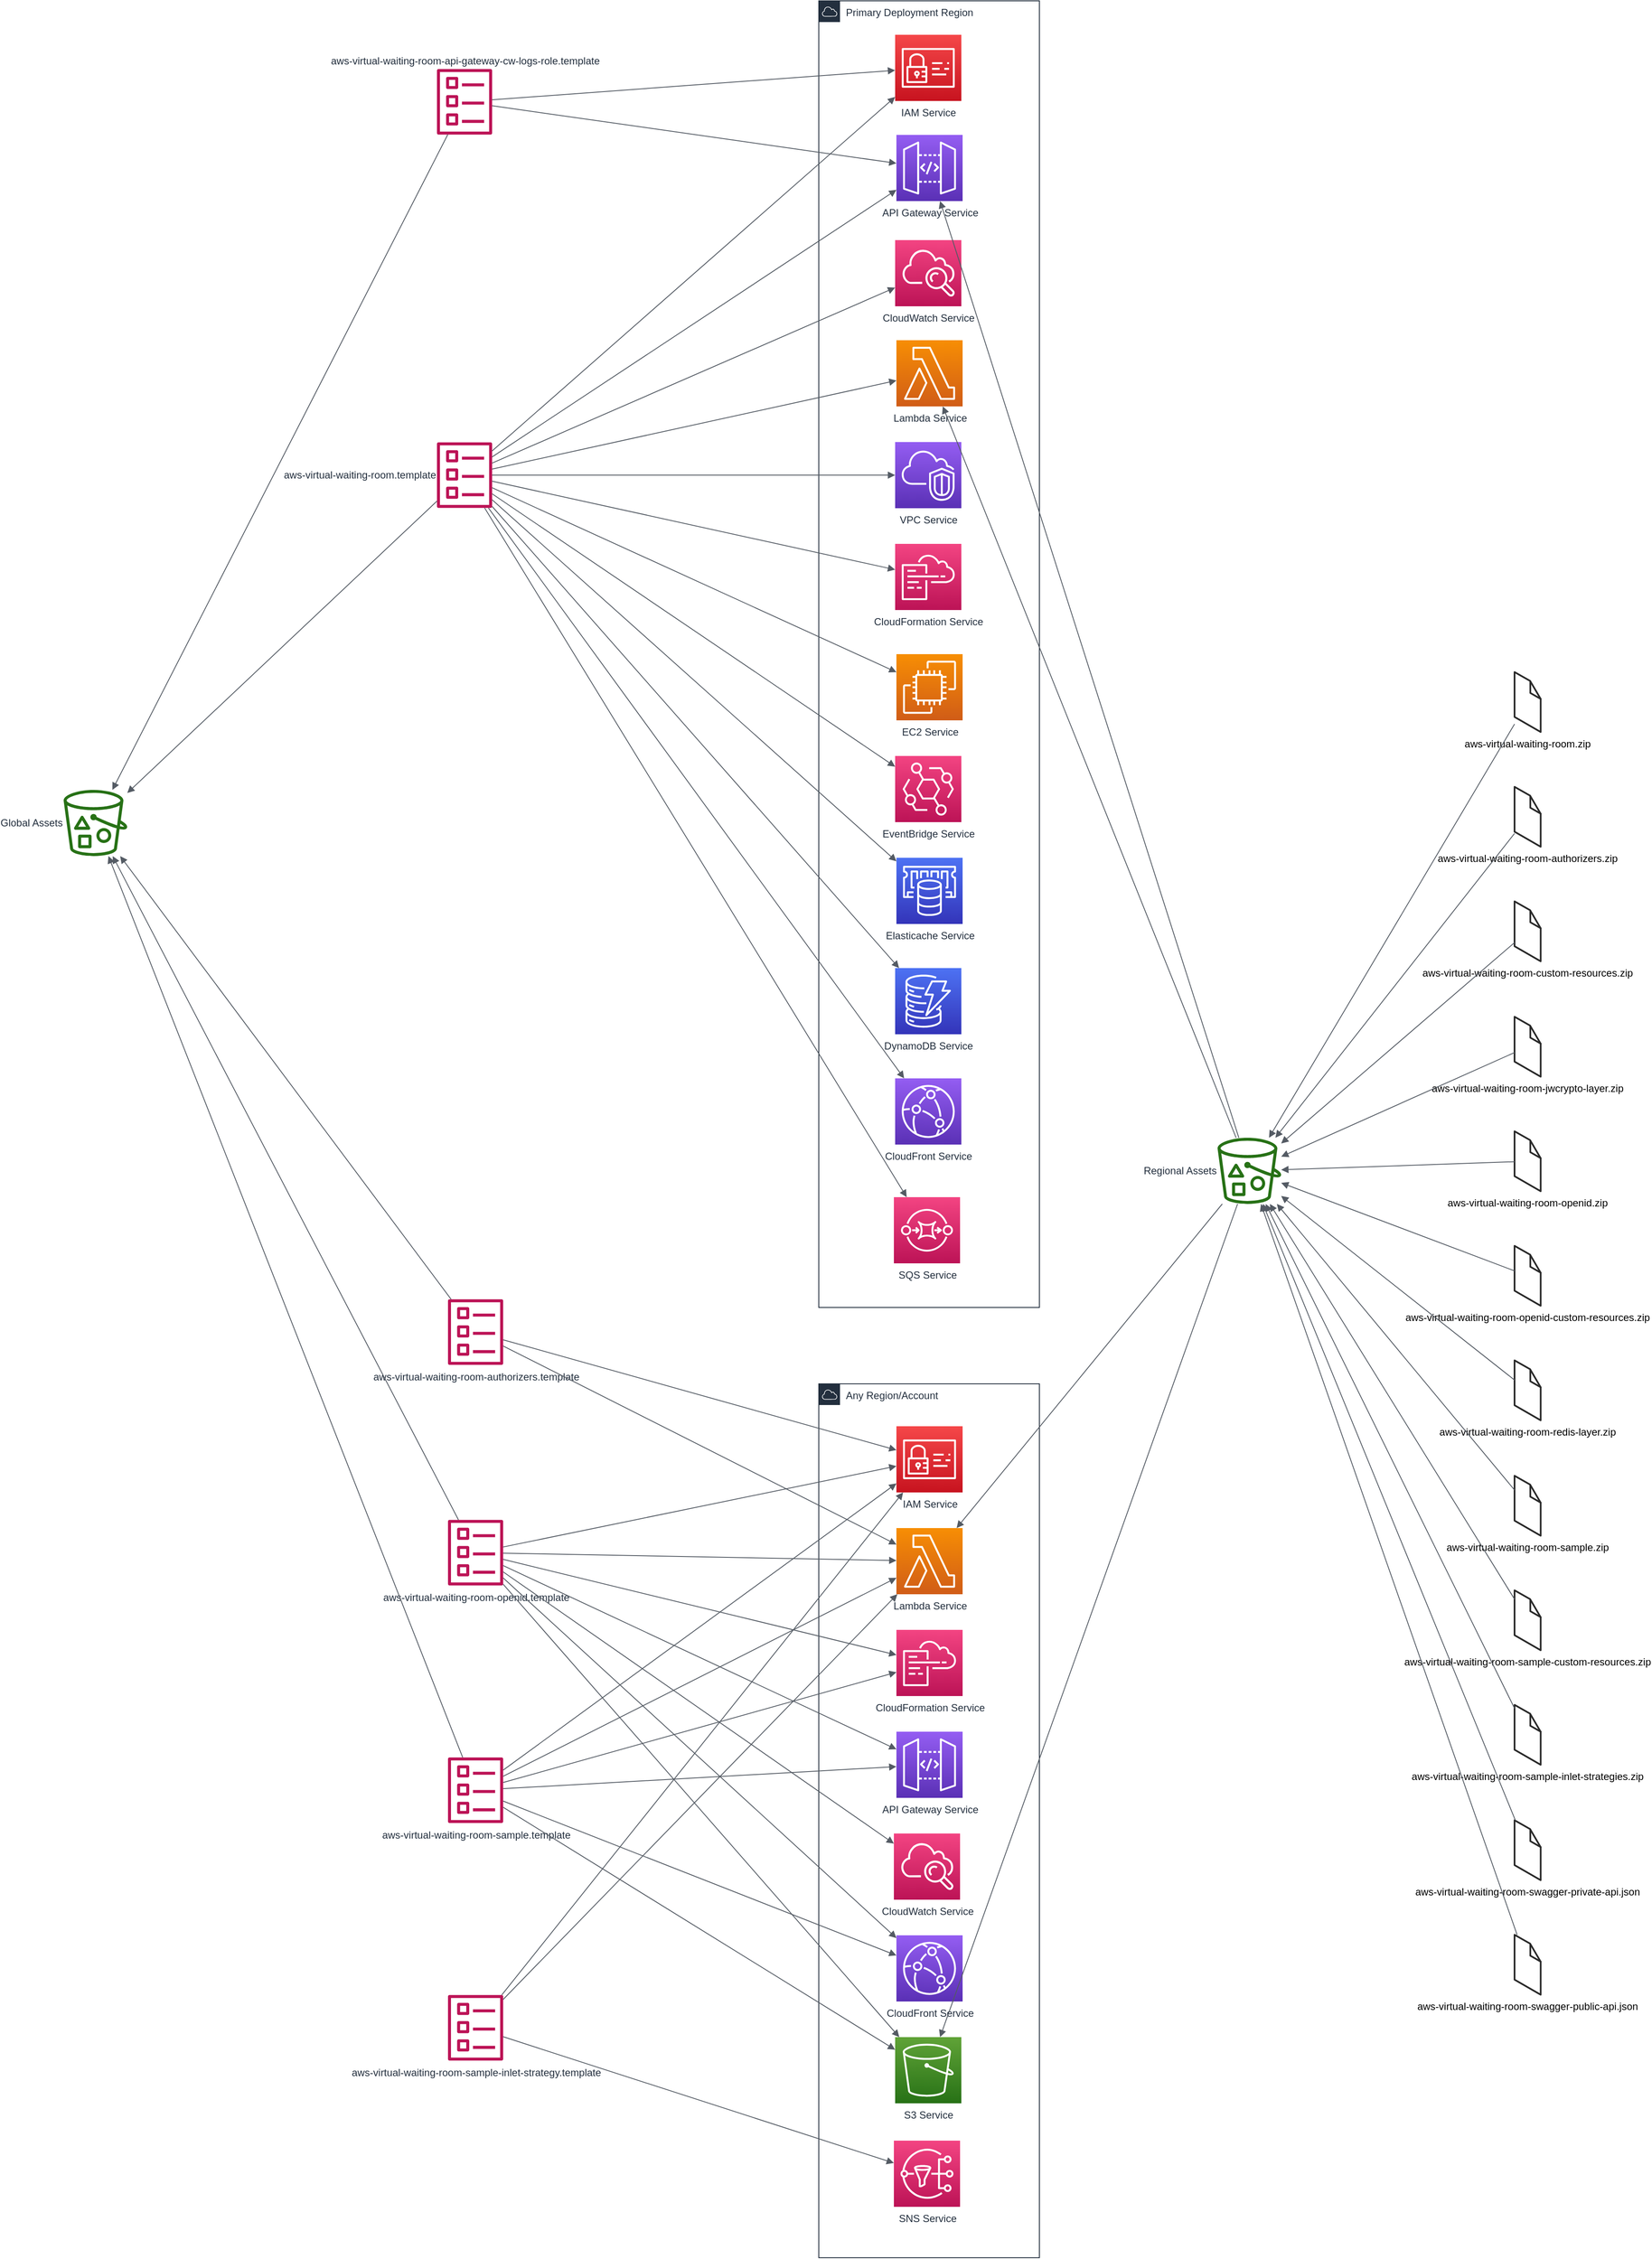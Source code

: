 <mxfile version="14.6.13" type="device"><diagram id="6mvJEmxEHPQ6-Gb03OOz" name="Page-1"><mxGraphModel dx="4423" dy="2526" grid="1" gridSize="10" guides="1" tooltips="1" connect="1" arrows="1" fold="1" page="1" pageScale="1" pageWidth="1100" pageHeight="850" math="0" shadow="0"><root><mxCell id="0"/><mxCell id="1" parent="0"/><mxCell id="RW__C3gXVxFa4x4_dw3Q-22" value="Any Region/Account" style="points=[[0,0],[0.25,0],[0.5,0],[0.75,0],[1,0],[1,0.25],[1,0.5],[1,0.75],[1,1],[0.75,1],[0.5,1],[0.25,1],[0,1],[0,0.75],[0,0.5],[0,0.25]];outlineConnect=0;gradientColor=none;html=1;whiteSpace=wrap;fontSize=12;fontStyle=0;shape=mxgraph.aws4.group;grIcon=mxgraph.aws4.group_aws_cloud;strokeColor=#232F3E;fillColor=none;verticalAlign=top;align=left;spacingLeft=30;fontColor=#232F3E;dashed=0;" parent="1" vertex="1"><mxGeometry x="-470" y="1590" width="260" height="1030" as="geometry"/></mxCell><mxCell id="_yQZe_ZCthqxXc91QuTL-51" value="Primary Deployment Region" style="points=[[0,0],[0.25,0],[0.5,0],[0.75,0],[1,0],[1,0.25],[1,0.5],[1,0.75],[1,1],[0.75,1],[0.5,1],[0.25,1],[0,1],[0,0.75],[0,0.5],[0,0.25]];outlineConnect=0;gradientColor=none;html=1;whiteSpace=wrap;fontSize=12;fontStyle=0;shape=mxgraph.aws4.group;grIcon=mxgraph.aws4.group_aws_cloud;strokeColor=#232F3E;fillColor=none;verticalAlign=top;align=left;spacingLeft=30;fontColor=#232F3E;dashed=0;" parent="1" vertex="1"><mxGeometry x="-470" y="-40" width="260" height="1540" as="geometry"/></mxCell><mxCell id="_yQZe_ZCthqxXc91QuTL-17" value="Regional Assets" style="outlineConnect=0;fontColor=#232F3E;gradientColor=none;fillColor=#277116;strokeColor=none;dashed=0;verticalLabelPosition=middle;verticalAlign=middle;align=right;html=1;fontSize=12;fontStyle=0;aspect=fixed;pointerEvents=1;shape=mxgraph.aws4.bucket_with_objects;labelPosition=left;" parent="1" vertex="1"><mxGeometry y="1300" width="75" height="78" as="geometry"/></mxCell><mxCell id="_yQZe_ZCthqxXc91QuTL-19" value="aws-virtual-waiting-room-api-gateway-cw-logs-role.template" style="outlineConnect=0;fontColor=#232F3E;gradientColor=none;fillColor=#BC1356;strokeColor=none;dashed=0;verticalLabelPosition=top;verticalAlign=bottom;align=center;html=1;fontSize=12;fontStyle=0;aspect=fixed;pointerEvents=1;shape=mxgraph.aws4.template;labelPosition=center;" parent="1" vertex="1"><mxGeometry x="-920" y="40" width="65" height="78" as="geometry"/></mxCell><mxCell id="_yQZe_ZCthqxXc91QuTL-20" value="aws-virtual-waiting-room.template" style="outlineConnect=0;fontColor=#232F3E;gradientColor=none;fillColor=#BC1356;strokeColor=none;dashed=0;verticalLabelPosition=middle;verticalAlign=middle;align=right;html=1;fontSize=12;fontStyle=0;aspect=fixed;pointerEvents=1;shape=mxgraph.aws4.template;labelPosition=left;" parent="1" vertex="1"><mxGeometry x="-920" y="480" width="65" height="78" as="geometry"/></mxCell><mxCell id="_yQZe_ZCthqxXc91QuTL-21" value="aws-virtual-waiting-room-authorizers.template" style="outlineConnect=0;fontColor=#232F3E;gradientColor=none;fillColor=#BC1356;strokeColor=none;dashed=0;verticalLabelPosition=bottom;verticalAlign=top;align=center;html=1;fontSize=12;fontStyle=0;aspect=fixed;pointerEvents=1;shape=mxgraph.aws4.template;" parent="1" vertex="1"><mxGeometry x="-907" y="1490" width="65" height="78" as="geometry"/></mxCell><mxCell id="_yQZe_ZCthqxXc91QuTL-22" value="aws-virtual-waiting-room-openid.template" style="outlineConnect=0;fontColor=#232F3E;gradientColor=none;fillColor=#BC1356;strokeColor=none;dashed=0;verticalLabelPosition=bottom;verticalAlign=top;align=center;html=1;fontSize=12;fontStyle=0;aspect=fixed;pointerEvents=1;shape=mxgraph.aws4.template;" parent="1" vertex="1"><mxGeometry x="-907" y="1750" width="65" height="78" as="geometry"/></mxCell><mxCell id="_yQZe_ZCthqxXc91QuTL-23" value="aws-virtual-waiting-room-sample.template" style="outlineConnect=0;fontColor=#232F3E;gradientColor=none;fillColor=#BC1356;strokeColor=none;dashed=0;verticalLabelPosition=bottom;verticalAlign=top;align=center;html=1;fontSize=12;fontStyle=0;aspect=fixed;pointerEvents=1;shape=mxgraph.aws4.template;" parent="1" vertex="1"><mxGeometry x="-907" y="2030" width="65" height="78" as="geometry"/></mxCell><mxCell id="_yQZe_ZCthqxXc91QuTL-29" value="aws-virtual-waiting-room.zip" style="verticalLabelPosition=bottom;html=1;verticalAlign=top;strokeWidth=1;align=center;outlineConnect=0;dashed=0;outlineConnect=0;shape=mxgraph.aws3d.file;aspect=fixed;strokeColor=#292929;labelPosition=center;" parent="1" vertex="1"><mxGeometry x="350.0" y="751.1" width="30.8" height="70.6" as="geometry"/></mxCell><mxCell id="_yQZe_ZCthqxXc91QuTL-30" value="aws-virtual-waiting-room-custom-resources.zip" style="verticalLabelPosition=bottom;html=1;verticalAlign=top;strokeWidth=1;align=center;outlineConnect=0;dashed=0;outlineConnect=0;shape=mxgraph.aws3d.file;aspect=fixed;strokeColor=#292929;labelPosition=center;" parent="1" vertex="1"><mxGeometry x="350.0" y="1021.4" width="30.8" height="70.6" as="geometry"/></mxCell><mxCell id="_yQZe_ZCthqxXc91QuTL-31" value="aws-virtual-waiting-room-authorizers.zip" style="verticalLabelPosition=bottom;html=1;verticalAlign=top;strokeWidth=1;align=center;outlineConnect=0;dashed=0;outlineConnect=0;shape=mxgraph.aws3d.file;aspect=fixed;strokeColor=#292929;labelPosition=center;" parent="1" vertex="1"><mxGeometry x="350.0" y="886.4" width="30.8" height="70.6" as="geometry"/></mxCell><mxCell id="_yQZe_ZCthqxXc91QuTL-32" value="aws-virtual-waiting-room-jwcrypto-layer.zip" style="verticalLabelPosition=bottom;html=1;verticalAlign=top;strokeWidth=1;align=center;outlineConnect=0;dashed=0;outlineConnect=0;shape=mxgraph.aws3d.file;aspect=fixed;strokeColor=#292929;labelPosition=center;" parent="1" vertex="1"><mxGeometry x="350.0" y="1157.4" width="30.8" height="70.6" as="geometry"/></mxCell><mxCell id="_yQZe_ZCthqxXc91QuTL-34" value="" style="html=1;endArrow=block;elbow=vertical;startArrow=none;endFill=1;strokeColor=#545B64;rounded=0;jumpStyle=none;" parent="1" source="_yQZe_ZCthqxXc91QuTL-29" target="_yQZe_ZCthqxXc91QuTL-17" edge="1"><mxGeometry width="100" relative="1" as="geometry"><mxPoint x="188" y="1022" as="sourcePoint"/><mxPoint x="288" y="1022" as="targetPoint"/></mxGeometry></mxCell><mxCell id="_yQZe_ZCthqxXc91QuTL-35" value="" style="html=1;endArrow=block;elbow=vertical;startArrow=none;endFill=1;strokeColor=#545B64;rounded=0;jumpStyle=none;" parent="1" source="_yQZe_ZCthqxXc91QuTL-31" target="_yQZe_ZCthqxXc91QuTL-17" edge="1"><mxGeometry width="100" relative="1" as="geometry"><mxPoint x="286.2" y="910.0" as="sourcePoint"/><mxPoint x="503.8" y="1019.475" as="targetPoint"/></mxGeometry></mxCell><mxCell id="_yQZe_ZCthqxXc91QuTL-37" value="" style="html=1;endArrow=block;elbow=vertical;startArrow=none;endFill=1;strokeColor=#545B64;rounded=0;" parent="1" source="_yQZe_ZCthqxXc91QuTL-30" target="_yQZe_ZCthqxXc91QuTL-17" edge="1"><mxGeometry width="100" relative="1" as="geometry"><mxPoint x="188" y="1022" as="sourcePoint"/><mxPoint x="288" y="1022" as="targetPoint"/></mxGeometry></mxCell><mxCell id="_yQZe_ZCthqxXc91QuTL-38" value="" style="html=1;endArrow=block;elbow=vertical;startArrow=none;endFill=1;strokeColor=#545B64;rounded=0;" parent="1" source="_yQZe_ZCthqxXc91QuTL-32" target="_yQZe_ZCthqxXc91QuTL-17" edge="1"><mxGeometry width="100" relative="1" as="geometry"><mxPoint x="188" y="1022" as="sourcePoint"/><mxPoint x="288" y="1022" as="targetPoint"/></mxGeometry></mxCell><mxCell id="_yQZe_ZCthqxXc91QuTL-39" value="" style="html=1;endArrow=block;elbow=vertical;startArrow=none;endFill=1;strokeColor=#545B64;rounded=0;" parent="1" source="_yQZe_ZCthqxXc91QuTL-19" target="_yQZe_ZCthqxXc91QuTL-7" edge="1"><mxGeometry width="100" relative="1" as="geometry"><mxPoint x="-530" y="310" as="sourcePoint"/><mxPoint x="-430" y="310" as="targetPoint"/></mxGeometry></mxCell><mxCell id="_yQZe_ZCthqxXc91QuTL-42" value="" style="html=1;endArrow=block;elbow=vertical;startArrow=none;endFill=1;strokeColor=#545B64;rounded=0;" parent="1" source="_yQZe_ZCthqxXc91QuTL-21" target="_yQZe_ZCthqxXc91QuTL-9" edge="1"><mxGeometry width="100" relative="1" as="geometry"><mxPoint x="-432" y="900" as="sourcePoint"/><mxPoint x="-332" y="900" as="targetPoint"/></mxGeometry></mxCell><mxCell id="_yQZe_ZCthqxXc91QuTL-6" value="DynamoDB Service" style="outlineConnect=0;fontColor=#232F3E;gradientColor=#4D72F3;gradientDirection=north;fillColor=#3334B9;strokeColor=#ffffff;dashed=0;verticalLabelPosition=bottom;verticalAlign=top;align=center;html=1;fontSize=12;fontStyle=0;aspect=fixed;shape=mxgraph.aws4.resourceIcon;resIcon=mxgraph.aws4.dynamodb;" parent="1" vertex="1"><mxGeometry x="-380" y="1100" width="78" height="78" as="geometry"/></mxCell><mxCell id="_yQZe_ZCthqxXc91QuTL-7" value="IAM Service" style="outlineConnect=0;fontColor=#232F3E;gradientColor=#F54749;gradientDirection=north;fillColor=#C7131F;strokeColor=#ffffff;dashed=0;verticalLabelPosition=bottom;verticalAlign=top;align=center;html=1;fontSize=12;fontStyle=0;aspect=fixed;shape=mxgraph.aws4.resourceIcon;resIcon=mxgraph.aws4.identity_and_access_management;" parent="1" vertex="1"><mxGeometry x="-380" width="78" height="78" as="geometry"/></mxCell><mxCell id="_yQZe_ZCthqxXc91QuTL-8" value="API Gateway Service" style="outlineConnect=0;fontColor=#232F3E;gradientColor=#945DF2;gradientDirection=north;fillColor=#5A30B5;strokeColor=#ffffff;dashed=0;verticalLabelPosition=bottom;verticalAlign=top;align=center;html=1;fontSize=12;fontStyle=0;aspect=fixed;shape=mxgraph.aws4.resourceIcon;resIcon=mxgraph.aws4.api_gateway;" parent="1" vertex="1"><mxGeometry x="-378.5" y="2000" width="78" height="78" as="geometry"/></mxCell><mxCell id="_yQZe_ZCthqxXc91QuTL-9" value="Lambda Service" style="outlineConnect=0;fontColor=#232F3E;gradientColor=#F78E04;gradientDirection=north;fillColor=#D05C17;strokeColor=#ffffff;dashed=0;verticalLabelPosition=bottom;verticalAlign=top;align=center;html=1;fontSize=12;fontStyle=0;aspect=fixed;shape=mxgraph.aws4.resourceIcon;resIcon=mxgraph.aws4.lambda;" parent="1" vertex="1"><mxGeometry x="-378.5" y="1760" width="78" height="78" as="geometry"/></mxCell><mxCell id="_yQZe_ZCthqxXc91QuTL-10" value="CloudWatch Service" style="outlineConnect=0;fontColor=#232F3E;gradientColor=#F34482;gradientDirection=north;fillColor=#BC1356;strokeColor=#ffffff;dashed=0;verticalLabelPosition=bottom;verticalAlign=top;align=center;html=1;fontSize=12;fontStyle=0;aspect=fixed;shape=mxgraph.aws4.resourceIcon;resIcon=mxgraph.aws4.cloudwatch;" parent="1" vertex="1"><mxGeometry x="-381.5" y="2120" width="78" height="78" as="geometry"/></mxCell><mxCell id="_yQZe_ZCthqxXc91QuTL-11" value="CloudFront Service" style="outlineConnect=0;fontColor=#232F3E;gradientColor=#945DF2;gradientDirection=north;fillColor=#5A30B5;strokeColor=#ffffff;dashed=0;verticalLabelPosition=bottom;verticalAlign=top;align=center;html=1;fontSize=12;fontStyle=0;aspect=fixed;shape=mxgraph.aws4.resourceIcon;resIcon=mxgraph.aws4.cloudfront;" parent="1" vertex="1"><mxGeometry x="-378.5" y="2240" width="78" height="78" as="geometry"/></mxCell><mxCell id="UOUlC-tH0nMzo1ZU6_zE-1" value="" style="html=1;endArrow=block;elbow=vertical;startArrow=none;endFill=1;strokeColor=#545B64;rounded=0;" parent="1" source="_yQZe_ZCthqxXc91QuTL-22" target="_yQZe_ZCthqxXc91QuTL-9" edge="1"><mxGeometry width="100" relative="1" as="geometry"><mxPoint x="-557" y="1001.763" as="sourcePoint"/><mxPoint x="-272" y="1113.684" as="targetPoint"/></mxGeometry></mxCell><mxCell id="UOUlC-tH0nMzo1ZU6_zE-2" value="" style="html=1;endArrow=block;elbow=vertical;startArrow=none;endFill=1;strokeColor=#545B64;rounded=0;" parent="1" source="_yQZe_ZCthqxXc91QuTL-22" target="_yQZe_ZCthqxXc91QuTL-10" edge="1"><mxGeometry width="100" relative="1" as="geometry"><mxPoint x="-557" y="1088.944" as="sourcePoint"/><mxPoint x="-272" y="913.067" as="targetPoint"/></mxGeometry></mxCell><mxCell id="UOUlC-tH0nMzo1ZU6_zE-9" value="" style="html=1;endArrow=block;elbow=vertical;startArrow=none;endFill=1;strokeColor=#545B64;rounded=0;" parent="1" source="_yQZe_ZCthqxXc91QuTL-23" target="_yQZe_ZCthqxXc91QuTL-11" edge="1"><mxGeometry width="100" relative="1" as="geometry"><mxPoint x="-557" y="1631.735" as="sourcePoint"/><mxPoint x="-272" y="1655.718" as="targetPoint"/></mxGeometry></mxCell><mxCell id="UOUlC-tH0nMzo1ZU6_zE-10" value="" style="html=1;endArrow=block;elbow=vertical;startArrow=none;endFill=1;strokeColor=#545B64;rounded=0;" parent="1" source="_yQZe_ZCthqxXc91QuTL-23" target="RW__C3gXVxFa4x4_dw3Q-17" edge="1"><mxGeometry width="100" relative="1" as="geometry"><mxPoint x="-557" y="1230.823" as="sourcePoint"/><mxPoint x="-272" y="1246.812" as="targetPoint"/></mxGeometry></mxCell><mxCell id="UOUlC-tH0nMzo1ZU6_zE-11" value="" style="html=1;endArrow=block;elbow=vertical;startArrow=none;endFill=1;strokeColor=#545B64;rounded=0;" parent="1" source="_yQZe_ZCthqxXc91QuTL-23" target="_yQZe_ZCthqxXc91QuTL-9" edge="1"><mxGeometry width="100" relative="1" as="geometry"><mxPoint x="-557" y="1230.823" as="sourcePoint"/><mxPoint x="-272" y="1246.812" as="targetPoint"/></mxGeometry></mxCell><mxCell id="mKtO-BnZuYJnm915uLVF-1" value="Global Assets" style="outlineConnect=0;fontColor=#232F3E;gradientColor=none;fillColor=#277116;strokeColor=none;dashed=0;verticalLabelPosition=middle;verticalAlign=middle;align=right;html=1;fontSize=12;fontStyle=0;aspect=fixed;pointerEvents=1;shape=mxgraph.aws4.bucket_with_objects;labelPosition=left;" parent="1" vertex="1"><mxGeometry x="-1360" y="890" width="75" height="78" as="geometry"/></mxCell><mxCell id="mKtO-BnZuYJnm915uLVF-2" value="API Gateway Service" style="outlineConnect=0;fontColor=#232F3E;gradientColor=#945DF2;gradientDirection=north;fillColor=#5A30B5;strokeColor=#ffffff;dashed=0;verticalLabelPosition=bottom;verticalAlign=top;align=center;html=1;fontSize=12;fontStyle=0;aspect=fixed;shape=mxgraph.aws4.resourceIcon;resIcon=mxgraph.aws4.api_gateway;" parent="1" vertex="1"><mxGeometry x="-378.5" y="118" width="78" height="78" as="geometry"/></mxCell><mxCell id="mKtO-BnZuYJnm915uLVF-3" value="" style="html=1;endArrow=block;elbow=vertical;startArrow=none;endFill=1;strokeColor=#545B64;rounded=0;" parent="1" source="_yQZe_ZCthqxXc91QuTL-19" target="mKtO-BnZuYJnm915uLVF-2" edge="1"><mxGeometry width="100" relative="1" as="geometry"><mxPoint x="-845" y="87.216" as="sourcePoint"/><mxPoint x="-370" y="61.141" as="targetPoint"/></mxGeometry></mxCell><mxCell id="mKtO-BnZuYJnm915uLVF-4" value="CloudWatch Service" style="outlineConnect=0;fontColor=#232F3E;gradientColor=#F34482;gradientDirection=north;fillColor=#BC1356;strokeColor=#ffffff;dashed=0;verticalLabelPosition=bottom;verticalAlign=top;align=center;html=1;fontSize=12;fontStyle=0;aspect=fixed;shape=mxgraph.aws4.resourceIcon;resIcon=mxgraph.aws4.cloudwatch;" parent="1" vertex="1"><mxGeometry x="-380" y="242" width="78" height="78" as="geometry"/></mxCell><mxCell id="mKtO-BnZuYJnm915uLVF-5" value="" style="html=1;endArrow=block;elbow=vertical;startArrow=none;endFill=1;strokeColor=#545B64;rounded=0;" parent="1" source="_yQZe_ZCthqxXc91QuTL-20" target="mKtO-BnZuYJnm915uLVF-4" edge="1"><mxGeometry width="100" relative="1" as="geometry"><mxPoint x="-830" y="150.004" as="sourcePoint"/><mxPoint x="-329.08" y="714.95" as="targetPoint"/></mxGeometry></mxCell><mxCell id="mKtO-BnZuYJnm915uLVF-6" value="" style="html=1;endArrow=block;elbow=vertical;startArrow=none;endFill=1;strokeColor=#545B64;rounded=0;" parent="1" source="_yQZe_ZCthqxXc91QuTL-20" target="_yQZe_ZCthqxXc91QuTL-7" edge="1"><mxGeometry width="100" relative="1" as="geometry"><mxPoint x="-845" y="295.654" as="sourcePoint"/><mxPoint x="-344.08" y="860.6" as="targetPoint"/></mxGeometry></mxCell><mxCell id="mKtO-BnZuYJnm915uLVF-7" value="Lambda Service" style="outlineConnect=0;fontColor=#232F3E;gradientColor=#F78E04;gradientDirection=north;fillColor=#D05C17;strokeColor=#ffffff;dashed=0;verticalLabelPosition=bottom;verticalAlign=top;align=center;html=1;fontSize=12;fontStyle=0;aspect=fixed;shape=mxgraph.aws4.resourceIcon;resIcon=mxgraph.aws4.lambda;" parent="1" vertex="1"><mxGeometry x="-378.5" y="360" width="78" height="78" as="geometry"/></mxCell><mxCell id="mKtO-BnZuYJnm915uLVF-8" value="" style="html=1;endArrow=block;elbow=vertical;startArrow=none;endFill=1;strokeColor=#545B64;rounded=0;" parent="1" source="_yQZe_ZCthqxXc91QuTL-20" target="mKtO-BnZuYJnm915uLVF-7" edge="1"><mxGeometry width="100" relative="1" as="geometry"><mxPoint x="-855" y="251.453" as="sourcePoint"/><mxPoint x="-370" y="288.057" as="targetPoint"/></mxGeometry></mxCell><mxCell id="mKtO-BnZuYJnm915uLVF-9" value="VPC Service" style="points=[[0,0,0],[0.25,0,0],[0.5,0,0],[0.75,0,0],[1,0,0],[0,1,0],[0.25,1,0],[0.5,1,0],[0.75,1,0],[1,1,0],[0,0.25,0],[0,0.5,0],[0,0.75,0],[1,0.25,0],[1,0.5,0],[1,0.75,0]];outlineConnect=0;fontColor=#232F3E;gradientColor=#945DF2;gradientDirection=north;fillColor=#5A30B5;strokeColor=#ffffff;dashed=0;verticalLabelPosition=bottom;verticalAlign=top;align=center;html=1;fontSize=12;fontStyle=0;aspect=fixed;shape=mxgraph.aws4.resourceIcon;resIcon=mxgraph.aws4.vpc;" parent="1" vertex="1"><mxGeometry x="-380" y="480" width="78" height="78" as="geometry"/></mxCell><mxCell id="mKtO-BnZuYJnm915uLVF-10" value="" style="html=1;endArrow=block;elbow=vertical;startArrow=none;endFill=1;strokeColor=#545B64;rounded=0;" parent="1" source="_yQZe_ZCthqxXc91QuTL-20" target="mKtO-BnZuYJnm915uLVF-9" edge="1"><mxGeometry width="100" relative="1" as="geometry"><mxPoint x="-855" y="258.319" as="sourcePoint"/><mxPoint x="-368.5" y="397.817" as="targetPoint"/></mxGeometry></mxCell><mxCell id="mKtO-BnZuYJnm915uLVF-11" value="CloudFormation Service" style="points=[[0,0,0],[0.25,0,0],[0.5,0,0],[0.75,0,0],[1,0,0],[0,1,0],[0.25,1,0],[0.5,1,0],[0.75,1,0],[1,1,0],[0,0.25,0],[0,0.5,0],[0,0.75,0],[1,0.25,0],[1,0.5,0],[1,0.75,0]];points=[[0,0,0],[0.25,0,0],[0.5,0,0],[0.75,0,0],[1,0,0],[0,1,0],[0.25,1,0],[0.5,1,0],[0.75,1,0],[1,1,0],[0,0.25,0],[0,0.5,0],[0,0.75,0],[1,0.25,0],[1,0.5,0],[1,0.75,0]];outlineConnect=0;fontColor=#232F3E;gradientColor=#F34482;gradientDirection=north;fillColor=#BC1356;strokeColor=#ffffff;dashed=0;verticalLabelPosition=bottom;verticalAlign=top;align=center;html=1;fontSize=12;fontStyle=0;aspect=fixed;shape=mxgraph.aws4.resourceIcon;resIcon=mxgraph.aws4.cloudformation;" parent="1" vertex="1"><mxGeometry x="-380" y="600" width="78" height="78" as="geometry"/></mxCell><mxCell id="mKtO-BnZuYJnm915uLVF-12" value="" style="html=1;endArrow=block;elbow=vertical;startArrow=none;endFill=1;strokeColor=#545B64;rounded=0;" parent="1" source="_yQZe_ZCthqxXc91QuTL-20" target="mKtO-BnZuYJnm915uLVF-11" edge="1"><mxGeometry width="100" relative="1" as="geometry"><mxPoint x="-855" y="265.352" as="sourcePoint"/><mxPoint x="-370" y="509.377" as="targetPoint"/></mxGeometry></mxCell><mxCell id="mKtO-BnZuYJnm915uLVF-14" value="" style="html=1;endArrow=block;elbow=vertical;startArrow=none;endFill=1;strokeColor=#545B64;rounded=0;" parent="1" source="_yQZe_ZCthqxXc91QuTL-20" target="RW__C3gXVxFa4x4_dw3Q-13" edge="1"><mxGeometry width="100" relative="1" as="geometry"><mxPoint x="-855" y="272.36" as="sourcePoint"/><mxPoint x="-380" y="730.753" as="targetPoint"/></mxGeometry></mxCell><mxCell id="mKtO-BnZuYJnm915uLVF-15" value="EventBridge Service" style="points=[[0,0,0],[0.25,0,0],[0.5,0,0],[0.75,0,0],[1,0,0],[0,1,0],[0.25,1,0],[0.5,1,0],[0.75,1,0],[1,1,0],[0,0.25,0],[0,0.5,0],[0,0.75,0],[1,0.25,0],[1,0.5,0],[1,0.75,0]];outlineConnect=0;fontColor=#232F3E;gradientColor=#F34482;gradientDirection=north;fillColor=#BC1356;strokeColor=#ffffff;dashed=0;verticalLabelPosition=bottom;verticalAlign=top;align=center;html=1;fontSize=12;fontStyle=0;aspect=fixed;shape=mxgraph.aws4.resourceIcon;resIcon=mxgraph.aws4.eventbridge;" parent="1" vertex="1"><mxGeometry x="-380" y="850" width="78" height="78" as="geometry"/></mxCell><mxCell id="mKtO-BnZuYJnm915uLVF-16" value="" style="html=1;endArrow=block;elbow=vertical;startArrow=none;endFill=1;strokeColor=#545B64;rounded=0;" parent="1" source="_yQZe_ZCthqxXc91QuTL-20" target="mKtO-BnZuYJnm915uLVF-15" edge="1"><mxGeometry width="100" relative="1" as="geometry"><mxPoint x="-855" y="279.883" as="sourcePoint"/><mxPoint x="-370" y="740.753" as="targetPoint"/></mxGeometry></mxCell><mxCell id="mKtO-BnZuYJnm915uLVF-18" value="" style="html=1;endArrow=block;elbow=vertical;startArrow=none;endFill=1;strokeColor=#545B64;rounded=0;" parent="1" source="_yQZe_ZCthqxXc91QuTL-20" target="RW__C3gXVxFa4x4_dw3Q-8" edge="1"><mxGeometry width="100" relative="1" as="geometry"><mxPoint x="-855" y="286.96" as="sourcePoint"/><mxPoint x="-370.962" y="969.0" as="targetPoint"/></mxGeometry></mxCell><mxCell id="RW__C3gXVxFa4x4_dw3Q-1" value="" style="html=1;endArrow=block;elbow=vertical;startArrow=none;endFill=1;strokeColor=#545B64;rounded=0;" parent="1" source="_yQZe_ZCthqxXc91QuTL-22" target="_yQZe_ZCthqxXc91QuTL-8" edge="1"><mxGeometry width="100" relative="1" as="geometry"><mxPoint x="-832" y="2048.891" as="sourcePoint"/><mxPoint x="-260.5" y="1871.131" as="targetPoint"/></mxGeometry></mxCell><mxCell id="RW__C3gXVxFa4x4_dw3Q-2" value="" style="html=1;endArrow=block;elbow=vertical;startArrow=none;endFill=1;strokeColor=#545B64;rounded=0;" parent="1" source="_yQZe_ZCthqxXc91QuTL-20" target="mKtO-BnZuYJnm915uLVF-2" edge="1"><mxGeometry width="100" relative="1" as="geometry"><mxPoint x="-855" y="237.32" as="sourcePoint"/><mxPoint x="-370" y="63.016" as="targetPoint"/></mxGeometry></mxCell><mxCell id="RW__C3gXVxFa4x4_dw3Q-3" value="CloudFront Service" style="outlineConnect=0;fontColor=#232F3E;gradientColor=#945DF2;gradientDirection=north;fillColor=#5A30B5;strokeColor=#ffffff;dashed=0;verticalLabelPosition=bottom;verticalAlign=top;align=center;html=1;fontSize=12;fontStyle=0;aspect=fixed;shape=mxgraph.aws4.resourceIcon;resIcon=mxgraph.aws4.cloudfront;" parent="1" vertex="1"><mxGeometry x="-380" y="1230" width="78" height="78" as="geometry"/></mxCell><mxCell id="RW__C3gXVxFa4x4_dw3Q-4" value="" style="html=1;endArrow=block;elbow=vertical;startArrow=none;endFill=1;strokeColor=#545B64;rounded=0;" parent="1" source="_yQZe_ZCthqxXc91QuTL-20" target="_yQZe_ZCthqxXc91QuTL-6" edge="1"><mxGeometry width="100" relative="1" as="geometry"><mxPoint x="-859.584" y="287.704" as="sourcePoint"/><mxPoint x="-360.962" y="979.0" as="targetPoint"/></mxGeometry></mxCell><mxCell id="RW__C3gXVxFa4x4_dw3Q-5" value="" style="html=1;endArrow=block;elbow=vertical;startArrow=none;endFill=1;strokeColor=#545B64;rounded=0;" parent="1" source="_yQZe_ZCthqxXc91QuTL-20" target="RW__C3gXVxFa4x4_dw3Q-3" edge="1"><mxGeometry width="100" relative="1" as="geometry"><mxPoint x="-863.568" y="287.704" as="sourcePoint"/><mxPoint x="-355.115" y="1110" as="targetPoint"/></mxGeometry></mxCell><mxCell id="RW__C3gXVxFa4x4_dw3Q-6" value="SQS Service" style="points=[[0,0,0],[0.25,0,0],[0.5,0,0],[0.75,0,0],[1,0,0],[0,1,0],[0.25,1,0],[0.5,1,0],[0.75,1,0],[1,1,0],[0,0.25,0],[0,0.5,0],[0,0.75,0],[1,0.25,0],[1,0.5,0],[1,0.75,0]];outlineConnect=0;fontColor=#232F3E;gradientColor=#F34482;gradientDirection=north;fillColor=#BC1356;strokeColor=#ffffff;dashed=0;verticalLabelPosition=bottom;verticalAlign=top;align=center;html=1;fontSize=12;fontStyle=0;aspect=fixed;shape=mxgraph.aws4.resourceIcon;resIcon=mxgraph.aws4.sqs;" parent="1" vertex="1"><mxGeometry x="-381.5" y="1370" width="78" height="78" as="geometry"/></mxCell><mxCell id="RW__C3gXVxFa4x4_dw3Q-8" value="Elasticache Service" style="points=[[0,0,0],[0.25,0,0],[0.5,0,0],[0.75,0,0],[1,0,0],[0,1,0],[0.25,1,0],[0.5,1,0],[0.75,1,0],[1,1,0],[0,0.25,0],[0,0.5,0],[0,0.75,0],[1,0.25,0],[1,0.5,0],[1,0.75,0]];outlineConnect=0;fontColor=#232F3E;gradientColor=#4D72F3;gradientDirection=north;fillColor=#3334B9;strokeColor=#ffffff;dashed=0;verticalLabelPosition=bottom;verticalAlign=top;align=center;html=1;fontSize=12;fontStyle=0;aspect=fixed;shape=mxgraph.aws4.resourceIcon;resIcon=mxgraph.aws4.elasticache;" parent="1" vertex="1"><mxGeometry x="-378.5" y="970" width="78" height="78" as="geometry"/></mxCell><mxCell id="RW__C3gXVxFa4x4_dw3Q-9" value="" style="html=1;endArrow=block;elbow=vertical;startArrow=none;endFill=1;strokeColor=#545B64;rounded=0;" parent="1" source="_yQZe_ZCthqxXc91QuTL-20" target="RW__C3gXVxFa4x4_dw3Q-6" edge="1"><mxGeometry width="100" relative="1" as="geometry"><mxPoint x="-866.589" y="287.704" as="sourcePoint"/><mxPoint x="-352.071" y="1240" as="targetPoint"/></mxGeometry></mxCell><mxCell id="RW__C3gXVxFa4x4_dw3Q-10" value="IAM Service" style="outlineConnect=0;fontColor=#232F3E;gradientColor=#F54749;gradientDirection=north;fillColor=#C7131F;strokeColor=#ffffff;dashed=0;verticalLabelPosition=bottom;verticalAlign=top;align=center;html=1;fontSize=12;fontStyle=0;aspect=fixed;shape=mxgraph.aws4.resourceIcon;resIcon=mxgraph.aws4.identity_and_access_management;" parent="1" vertex="1"><mxGeometry x="-378.5" y="1640" width="78" height="78" as="geometry"/></mxCell><mxCell id="RW__C3gXVxFa4x4_dw3Q-11" value="" style="html=1;endArrow=block;elbow=vertical;startArrow=none;endFill=1;strokeColor=#545B64;rounded=0;" parent="1" source="_yQZe_ZCthqxXc91QuTL-21" target="RW__C3gXVxFa4x4_dw3Q-10" edge="1"><mxGeometry width="100" relative="1" as="geometry"><mxPoint x="-832.0" y="1874.054" as="sourcePoint"/><mxPoint x="-260.5" y="1962.935" as="targetPoint"/></mxGeometry></mxCell><mxCell id="RW__C3gXVxFa4x4_dw3Q-13" value="EC2 Service" style="points=[[0,0,0],[0.25,0,0],[0.5,0,0],[0.75,0,0],[1,0,0],[0,1,0],[0.25,1,0],[0.5,1,0],[0.75,1,0],[1,1,0],[0,0.25,0],[0,0.5,0],[0,0.75,0],[1,0.25,0],[1,0.5,0],[1,0.75,0]];outlineConnect=0;fontColor=#232F3E;gradientColor=#F78E04;gradientDirection=north;fillColor=#D05C17;strokeColor=#ffffff;dashed=0;verticalLabelPosition=bottom;verticalAlign=top;align=center;html=1;fontSize=12;fontStyle=0;aspect=fixed;shape=mxgraph.aws4.resourceIcon;resIcon=mxgraph.aws4.ec2;" parent="1" vertex="1"><mxGeometry x="-378.5" y="730" width="78" height="78" as="geometry"/></mxCell><mxCell id="RW__C3gXVxFa4x4_dw3Q-14" value="CloudFormation Service" style="points=[[0,0,0],[0.25,0,0],[0.5,0,0],[0.75,0,0],[1,0,0],[0,1,0],[0.25,1,0],[0.5,1,0],[0.75,1,0],[1,1,0],[0,0.25,0],[0,0.5,0],[0,0.75,0],[1,0.25,0],[1,0.5,0],[1,0.75,0]];points=[[0,0,0],[0.25,0,0],[0.5,0,0],[0.75,0,0],[1,0,0],[0,1,0],[0.25,1,0],[0.5,1,0],[0.75,1,0],[1,1,0],[0,0.25,0],[0,0.5,0],[0,0.75,0],[1,0.25,0],[1,0.5,0],[1,0.75,0]];outlineConnect=0;fontColor=#232F3E;gradientColor=#F34482;gradientDirection=north;fillColor=#BC1356;strokeColor=#ffffff;dashed=0;verticalLabelPosition=bottom;verticalAlign=top;align=center;html=1;fontSize=12;fontStyle=0;aspect=fixed;shape=mxgraph.aws4.resourceIcon;resIcon=mxgraph.aws4.cloudformation;" parent="1" vertex="1"><mxGeometry x="-378.5" y="1880" width="78" height="78" as="geometry"/></mxCell><mxCell id="RW__C3gXVxFa4x4_dw3Q-15" value="" style="html=1;endArrow=block;elbow=vertical;startArrow=none;endFill=1;strokeColor=#545B64;rounded=0;" parent="1" source="_yQZe_ZCthqxXc91QuTL-22" target="RW__C3gXVxFa4x4_dw3Q-14" edge="1"><mxGeometry width="100" relative="1" as="geometry"><mxPoint x="-832.0" y="1979.881" as="sourcePoint"/><mxPoint x="-262.0" y="1819.943" as="targetPoint"/></mxGeometry></mxCell><mxCell id="RW__C3gXVxFa4x4_dw3Q-16" value="" style="html=1;endArrow=block;elbow=vertical;startArrow=none;endFill=1;strokeColor=#545B64;rounded=0;" parent="1" source="_yQZe_ZCthqxXc91QuTL-22" target="RW__C3gXVxFa4x4_dw3Q-10" edge="1"><mxGeometry width="100" relative="1" as="geometry"><mxPoint x="-832.0" y="1979.881" as="sourcePoint"/><mxPoint x="-262.0" y="1819.943" as="targetPoint"/></mxGeometry></mxCell><mxCell id="RW__C3gXVxFa4x4_dw3Q-17" value="S3 Service" style="points=[[0,0,0],[0.25,0,0],[0.5,0,0],[0.75,0,0],[1,0,0],[0,1,0],[0.25,1,0],[0.5,1,0],[0.75,1,0],[1,1,0],[0,0.25,0],[0,0.5,0],[0,0.75,0],[1,0.25,0],[1,0.5,0],[1,0.75,0]];outlineConnect=0;fontColor=#232F3E;gradientColor=#60A337;gradientDirection=north;fillColor=#277116;strokeColor=#ffffff;dashed=0;verticalLabelPosition=bottom;verticalAlign=top;align=center;html=1;fontSize=12;fontStyle=0;aspect=fixed;shape=mxgraph.aws4.resourceIcon;resIcon=mxgraph.aws4.s3;" parent="1" vertex="1"><mxGeometry x="-380" y="2360" width="78" height="78" as="geometry"/></mxCell><mxCell id="RW__C3gXVxFa4x4_dw3Q-18" value="" style="html=1;endArrow=block;elbow=vertical;startArrow=none;endFill=1;strokeColor=#545B64;rounded=0;" parent="1" source="_yQZe_ZCthqxXc91QuTL-22" target="_yQZe_ZCthqxXc91QuTL-11" edge="1"><mxGeometry width="100" relative="1" as="geometry"><mxPoint x="-832.0" y="1998.119" as="sourcePoint"/><mxPoint x="-262.0" y="2158.057" as="targetPoint"/></mxGeometry></mxCell><mxCell id="RW__C3gXVxFa4x4_dw3Q-19" value="" style="html=1;endArrow=block;elbow=vertical;startArrow=none;endFill=1;strokeColor=#545B64;rounded=0;" parent="1" source="_yQZe_ZCthqxXc91QuTL-23" target="RW__C3gXVxFa4x4_dw3Q-14" edge="1"><mxGeometry width="100" relative="1" as="geometry"><mxPoint x="-832.0" y="2264.682" as="sourcePoint"/><mxPoint x="-262.0" y="1838.182" as="targetPoint"/></mxGeometry></mxCell><mxCell id="RW__C3gXVxFa4x4_dw3Q-20" value="" style="html=1;endArrow=block;elbow=vertical;startArrow=none;endFill=1;strokeColor=#545B64;rounded=0;" parent="1" source="_yQZe_ZCthqxXc91QuTL-23" target="RW__C3gXVxFa4x4_dw3Q-10" edge="1"><mxGeometry width="100" relative="1" as="geometry"><mxPoint x="-832.0" y="2270.761" as="sourcePoint"/><mxPoint x="-262.0" y="1950.886" as="targetPoint"/></mxGeometry></mxCell><mxCell id="RW__C3gXVxFa4x4_dw3Q-21" value="" style="html=1;endArrow=block;elbow=vertical;startArrow=none;endFill=1;strokeColor=#545B64;rounded=0;" parent="1" source="_yQZe_ZCthqxXc91QuTL-23" target="_yQZe_ZCthqxXc91QuTL-8" edge="1"><mxGeometry width="100" relative="1" as="geometry"><mxPoint x="-832.0" y="2270.761" as="sourcePoint"/><mxPoint x="-262.0" y="1950.886" as="targetPoint"/></mxGeometry></mxCell><mxCell id="RW__C3gXVxFa4x4_dw3Q-23" value="" style="html=1;endArrow=block;elbow=vertical;startArrow=none;endFill=1;strokeColor=#545B64;rounded=0;" parent="1" source="_yQZe_ZCthqxXc91QuTL-20" target="mKtO-BnZuYJnm915uLVF-1" edge="1"><mxGeometry width="100" relative="1" as="geometry"><mxPoint x="-853.799" y="567.704" as="sourcePoint"/><mxPoint x="-356.382" y="1380" as="targetPoint"/></mxGeometry></mxCell><mxCell id="RW__C3gXVxFa4x4_dw3Q-24" value="" style="html=1;endArrow=block;elbow=vertical;startArrow=none;endFill=1;strokeColor=#545B64;rounded=0;" parent="1" source="_yQZe_ZCthqxXc91QuTL-19" target="mKtO-BnZuYJnm915uLVF-1" edge="1"><mxGeometry width="100" relative="1" as="geometry"><mxPoint x="-910" y="559.632" as="sourcePoint"/><mxPoint x="-1275" y="903.655" as="targetPoint"/></mxGeometry></mxCell><mxCell id="RW__C3gXVxFa4x4_dw3Q-25" value="" style="html=1;endArrow=block;elbow=vertical;startArrow=none;endFill=1;strokeColor=#545B64;rounded=0;" parent="1" source="_yQZe_ZCthqxXc91QuTL-21" target="mKtO-BnZuYJnm915uLVF-1" edge="1"><mxGeometry width="100" relative="1" as="geometry"><mxPoint x="-910" y="559.632" as="sourcePoint"/><mxPoint x="-1275" y="903.655" as="targetPoint"/></mxGeometry></mxCell><mxCell id="RW__C3gXVxFa4x4_dw3Q-26" value="" style="html=1;endArrow=block;elbow=vertical;startArrow=none;endFill=1;strokeColor=#545B64;rounded=0;" parent="1" source="_yQZe_ZCthqxXc91QuTL-22" target="mKtO-BnZuYJnm915uLVF-1" edge="1"><mxGeometry width="100" relative="1" as="geometry"><mxPoint x="-887.619" y="1650.296" as="sourcePoint"/><mxPoint x="-1289.249" y="977.925" as="targetPoint"/></mxGeometry></mxCell><mxCell id="RW__C3gXVxFa4x4_dw3Q-27" value="" style="html=1;endArrow=block;elbow=vertical;startArrow=none;endFill=1;strokeColor=#545B64;rounded=0;" parent="1" source="_yQZe_ZCthqxXc91QuTL-23" target="mKtO-BnZuYJnm915uLVF-1" edge="1"><mxGeometry width="100" relative="1" as="geometry"><mxPoint x="-881.014" y="1950.296" as="sourcePoint"/><mxPoint x="-1295.892" y="977.925" as="targetPoint"/></mxGeometry></mxCell><mxCell id="RW__C3gXVxFa4x4_dw3Q-28" value="aws-virtual-waiting-room-sample-inlet-strategy.template" style="outlineConnect=0;fontColor=#232F3E;gradientColor=none;fillColor=#BC1356;strokeColor=none;dashed=0;verticalLabelPosition=bottom;verticalAlign=top;align=center;html=1;fontSize=12;fontStyle=0;aspect=fixed;pointerEvents=1;shape=mxgraph.aws4.template;" parent="1" vertex="1"><mxGeometry x="-907" y="2310" width="65" height="78" as="geometry"/></mxCell><mxCell id="RW__C3gXVxFa4x4_dw3Q-29" value="SNS Service" style="points=[[0,0,0],[0.25,0,0],[0.5,0,0],[0.75,0,0],[1,0,0],[0,1,0],[0.25,1,0],[0.5,1,0],[0.75,1,0],[1,1,0],[0,0.25,0],[0,0.5,0],[0,0.75,0],[1,0.25,0],[1,0.5,0],[1,0.75,0]];outlineConnect=0;fontColor=#232F3E;gradientColor=#F34482;gradientDirection=north;fillColor=#BC1356;strokeColor=#ffffff;dashed=0;verticalLabelPosition=bottom;verticalAlign=top;align=center;html=1;fontSize=12;fontStyle=0;aspect=fixed;shape=mxgraph.aws4.resourceIcon;resIcon=mxgraph.aws4.sns;" parent="1" vertex="1"><mxGeometry x="-381.5" y="2482" width="78" height="78" as="geometry"/></mxCell><mxCell id="RW__C3gXVxFa4x4_dw3Q-30" value="" style="html=1;endArrow=block;elbow=vertical;startArrow=none;endFill=1;strokeColor=#545B64;rounded=0;" parent="1" source="RW__C3gXVxFa4x4_dw3Q-28" target="RW__C3gXVxFa4x4_dw3Q-29" edge="1"><mxGeometry width="100" relative="1" as="geometry"><mxPoint x="-832.0" y="2296.31" as="sourcePoint"/><mxPoint x="-370" y="2400.228" as="targetPoint"/></mxGeometry></mxCell><mxCell id="RW__C3gXVxFa4x4_dw3Q-31" value="" style="html=1;endArrow=block;elbow=vertical;startArrow=none;endFill=1;strokeColor=#545B64;rounded=0;" parent="1" source="RW__C3gXVxFa4x4_dw3Q-28" target="_yQZe_ZCthqxXc91QuTL-9" edge="1"><mxGeometry width="100" relative="1" as="geometry"><mxPoint x="-832.0" y="2604.235" as="sourcePoint"/><mxPoint x="-660" y="2460" as="targetPoint"/></mxGeometry></mxCell><mxCell id="RW__C3gXVxFa4x4_dw3Q-32" value="" style="html=1;endArrow=block;elbow=vertical;startArrow=none;endFill=1;strokeColor=#545B64;rounded=0;" parent="1" source="RW__C3gXVxFa4x4_dw3Q-28" target="RW__C3gXVxFa4x4_dw3Q-10" edge="1"><mxGeometry width="100" relative="1" as="geometry"><mxPoint x="-837.953" y="2550.296" as="sourcePoint"/><mxPoint x="-1050" y="2450" as="targetPoint"/></mxGeometry></mxCell><mxCell id="RW__C3gXVxFa4x4_dw3Q-35" value="aws-virtual-waiting-room-redis-layer.zip" style="verticalLabelPosition=bottom;html=1;verticalAlign=top;strokeWidth=1;align=center;outlineConnect=0;dashed=0;outlineConnect=0;shape=mxgraph.aws3d.file;aspect=fixed;strokeColor=#292929;labelPosition=center;" parent="1" vertex="1"><mxGeometry x="350.0" y="1562.4" width="30.8" height="70.6" as="geometry"/></mxCell><mxCell id="RW__C3gXVxFa4x4_dw3Q-36" value="aws-virtual-waiting-room-openid-custom-resources.zip" style="verticalLabelPosition=bottom;html=1;verticalAlign=top;strokeWidth=1;align=center;outlineConnect=0;dashed=0;outlineConnect=0;shape=mxgraph.aws3d.file;aspect=fixed;strokeColor=#292929;labelPosition=center;" parent="1" vertex="1"><mxGeometry x="350.0" y="1427.4" width="30.8" height="70.6" as="geometry"/></mxCell><mxCell id="RW__C3gXVxFa4x4_dw3Q-37" value="aws-virtual-waiting-room-openid.zip" style="verticalLabelPosition=bottom;html=1;verticalAlign=top;strokeWidth=1;align=center;outlineConnect=0;dashed=0;outlineConnect=0;shape=mxgraph.aws3d.file;aspect=fixed;strokeColor=#292929;labelPosition=center;" parent="1" vertex="1"><mxGeometry x="350.0" y="1292.4" width="30.8" height="70.6" as="geometry"/></mxCell><mxCell id="RW__C3gXVxFa4x4_dw3Q-39" value="aws-virtual-waiting-room-sample.zip" style="verticalLabelPosition=bottom;html=1;verticalAlign=top;strokeWidth=1;align=center;outlineConnect=0;dashed=0;outlineConnect=0;shape=mxgraph.aws3d.file;aspect=fixed;strokeColor=#292929;labelPosition=center;" parent="1" vertex="1"><mxGeometry x="350.0" y="1698.4" width="30.8" height="70.6" as="geometry"/></mxCell><mxCell id="RW__C3gXVxFa4x4_dw3Q-40" value="aws-virtual-waiting-room-sample-custom-resources.zip" style="verticalLabelPosition=bottom;html=1;verticalAlign=top;strokeWidth=1;align=center;outlineConnect=0;dashed=0;outlineConnect=0;shape=mxgraph.aws3d.file;aspect=fixed;strokeColor=#292929;labelPosition=center;" parent="1" vertex="1"><mxGeometry x="350.0" y="1833.4" width="30.8" height="70.6" as="geometry"/></mxCell><mxCell id="RW__C3gXVxFa4x4_dw3Q-41" value="aws-virtual-waiting-room-swagger-public-api.json" style="verticalLabelPosition=bottom;html=1;verticalAlign=top;strokeWidth=1;align=center;outlineConnect=0;dashed=0;outlineConnect=0;shape=mxgraph.aws3d.file;aspect=fixed;strokeColor=#292929;labelPosition=center;" parent="1" vertex="1"><mxGeometry x="350.0" y="2239.4" width="30.8" height="70.6" as="geometry"/></mxCell><mxCell id="RW__C3gXVxFa4x4_dw3Q-42" value="aws-virtual-waiting-room-swagger-private-api.json" style="verticalLabelPosition=bottom;html=1;verticalAlign=top;strokeWidth=1;align=center;outlineConnect=0;dashed=0;outlineConnect=0;shape=mxgraph.aws3d.file;aspect=fixed;strokeColor=#292929;labelPosition=center;" parent="1" vertex="1"><mxGeometry x="350.0" y="2104.4" width="30.8" height="70.6" as="geometry"/></mxCell><mxCell id="RW__C3gXVxFa4x4_dw3Q-43" value="aws-virtual-waiting-room-sample-inlet-strategies.zip" style="verticalLabelPosition=bottom;html=1;verticalAlign=top;strokeWidth=1;align=center;outlineConnect=0;dashed=0;outlineConnect=0;shape=mxgraph.aws3d.file;aspect=fixed;strokeColor=#292929;labelPosition=center;" parent="1" vertex="1"><mxGeometry x="350.0" y="1968.4" width="30.8" height="70.6" as="geometry"/></mxCell><mxCell id="RW__C3gXVxFa4x4_dw3Q-44" value="" style="html=1;endArrow=block;elbow=vertical;startArrow=none;endFill=1;strokeColor=#545B64;rounded=0;" parent="1" source="RW__C3gXVxFa4x4_dw3Q-37" target="_yQZe_ZCthqxXc91QuTL-17" edge="1"><mxGeometry width="100" relative="1" as="geometry"><mxPoint x="360" y="1209.571" as="sourcePoint"/><mxPoint x="85" y="1332.269" as="targetPoint"/></mxGeometry></mxCell><mxCell id="RW__C3gXVxFa4x4_dw3Q-45" value="" style="html=1;endArrow=block;elbow=vertical;startArrow=none;endFill=1;strokeColor=#545B64;rounded=0;" parent="1" source="RW__C3gXVxFa4x4_dw3Q-36" target="_yQZe_ZCthqxXc91QuTL-17" edge="1"><mxGeometry width="100" relative="1" as="geometry"><mxPoint x="370" y="1219.571" as="sourcePoint"/><mxPoint x="95" y="1342.269" as="targetPoint"/></mxGeometry></mxCell><mxCell id="RW__C3gXVxFa4x4_dw3Q-46" value="" style="html=1;endArrow=block;elbow=vertical;startArrow=none;endFill=1;strokeColor=#545B64;rounded=0;" parent="1" source="RW__C3gXVxFa4x4_dw3Q-35" target="_yQZe_ZCthqxXc91QuTL-17" edge="1"><mxGeometry width="100" relative="1" as="geometry"><mxPoint x="360" y="1466.89" as="sourcePoint"/><mxPoint x="85" y="1363.147" as="targetPoint"/></mxGeometry></mxCell><mxCell id="RW__C3gXVxFa4x4_dw3Q-47" value="" style="html=1;endArrow=block;elbow=vertical;startArrow=none;endFill=1;strokeColor=#545B64;rounded=0;" parent="1" source="RW__C3gXVxFa4x4_dw3Q-39" target="_yQZe_ZCthqxXc91QuTL-17" edge="1"><mxGeometry width="100" relative="1" as="geometry"><mxPoint x="360" y="1595.55" as="sourcePoint"/><mxPoint x="85" y="1378.586" as="targetPoint"/></mxGeometry></mxCell><mxCell id="RW__C3gXVxFa4x4_dw3Q-48" value="" style="html=1;endArrow=block;elbow=vertical;startArrow=none;endFill=1;strokeColor=#545B64;rounded=0;" parent="1" source="RW__C3gXVxFa4x4_dw3Q-40" target="_yQZe_ZCthqxXc91QuTL-17" edge="1"><mxGeometry width="100" relative="1" as="geometry"><mxPoint x="370" y="1605.55" as="sourcePoint"/><mxPoint x="95" y="1388.586" as="targetPoint"/></mxGeometry></mxCell><mxCell id="RW__C3gXVxFa4x4_dw3Q-49" value="" style="html=1;endArrow=block;elbow=vertical;startArrow=none;endFill=1;strokeColor=#545B64;rounded=0;" parent="1" source="RW__C3gXVxFa4x4_dw3Q-43" target="_yQZe_ZCthqxXc91QuTL-17" edge="1"><mxGeometry width="100" relative="1" as="geometry"><mxPoint x="360" y="1853.822" as="sourcePoint"/><mxPoint x="71.596" y="1387.925" as="targetPoint"/></mxGeometry></mxCell><mxCell id="RW__C3gXVxFa4x4_dw3Q-50" value="" style="html=1;endArrow=block;elbow=vertical;startArrow=none;endFill=1;strokeColor=#545B64;rounded=0;" parent="1" source="RW__C3gXVxFa4x4_dw3Q-42" target="_yQZe_ZCthqxXc91QuTL-17" edge="1"><mxGeometry width="100" relative="1" as="geometry"><mxPoint x="360" y="1982.482" as="sourcePoint"/><mxPoint x="66.702" y="1387.925" as="targetPoint"/></mxGeometry></mxCell><mxCell id="RW__C3gXVxFa4x4_dw3Q-51" value="" style="html=1;endArrow=block;elbow=vertical;startArrow=none;endFill=1;strokeColor=#545B64;rounded=0;" parent="1" source="RW__C3gXVxFa4x4_dw3Q-41" target="_yQZe_ZCthqxXc91QuTL-17" edge="1"><mxGeometry width="100" relative="1" as="geometry"><mxPoint x="360.944" y="2114.4" as="sourcePoint"/><mxPoint x="63.44" y="1387.925" as="targetPoint"/></mxGeometry></mxCell><mxCell id="RW__C3gXVxFa4x4_dw3Q-52" value="" style="html=1;endArrow=block;elbow=vertical;startArrow=none;endFill=1;strokeColor=#545B64;rounded=0;jumpStyle=none;" parent="1" source="_yQZe_ZCthqxXc91QuTL-17" target="mKtO-BnZuYJnm915uLVF-2" edge="1"><mxGeometry width="100" relative="1" as="geometry"><mxPoint x="279.4" y="640.003" as="sourcePoint"/><mxPoint x="-10.003" y="1127.725" as="targetPoint"/></mxGeometry></mxCell><mxCell id="RW__C3gXVxFa4x4_dw3Q-53" value="" style="html=1;endArrow=block;elbow=vertical;startArrow=none;endFill=1;strokeColor=#545B64;rounded=0;jumpStyle=none;" parent="1" source="_yQZe_ZCthqxXc91QuTL-17" target="mKtO-BnZuYJnm915uLVF-7" edge="1"><mxGeometry width="100" relative="1" as="geometry"><mxPoint x="35.085" y="1310.075" as="sourcePoint"/><mxPoint x="-317.061" y="206" as="targetPoint"/></mxGeometry></mxCell><mxCell id="RW__C3gXVxFa4x4_dw3Q-54" value="" style="html=1;endArrow=block;elbow=vertical;startArrow=none;endFill=1;strokeColor=#545B64;rounded=0;jumpStyle=none;" parent="1" source="_yQZe_ZCthqxXc91QuTL-17" target="_yQZe_ZCthqxXc91QuTL-9" edge="1"><mxGeometry width="100" relative="1" as="geometry"><mxPoint x="31.889" y="1310.075" as="sourcePoint"/><mxPoint x="-313.859" y="448" as="targetPoint"/></mxGeometry></mxCell><mxCell id="RW__C3gXVxFa4x4_dw3Q-55" value="" style="html=1;endArrow=block;elbow=vertical;startArrow=none;endFill=1;strokeColor=#545B64;rounded=0;jumpStyle=none;" parent="1" source="_yQZe_ZCthqxXc91QuTL-17" target="RW__C3gXVxFa4x4_dw3Q-17" edge="1"><mxGeometry width="100" relative="1" as="geometry"><mxPoint x="15.598" y="1387.925" as="sourcePoint"/><mxPoint x="-297.537" y="1770" as="targetPoint"/></mxGeometry></mxCell><mxCell id="DPUvetTh71Quv3SLQ6LW-1" value="" style="html=1;endArrow=block;elbow=vertical;startArrow=none;endFill=1;strokeColor=#545B64;rounded=0;" edge="1" parent="1" source="_yQZe_ZCthqxXc91QuTL-22" target="RW__C3gXVxFa4x4_dw3Q-17"><mxGeometry width="100" relative="1" as="geometry"><mxPoint x="-832" y="2099.103" as="sourcePoint"/><mxPoint x="-370" y="2384.876" as="targetPoint"/></mxGeometry></mxCell></root></mxGraphModel></diagram></mxfile>
